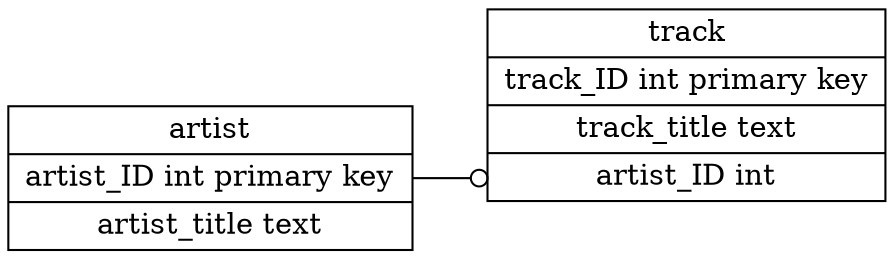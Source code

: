 digraph g {

rankdir=LR

node1[label="artist|
<artist_ID> artist_ID int primary key|
<artist_title> artist_title text" shape=record]

node2[label="track|
<track_ID> track_ID int primary key|
<track_title> track_title text|
<artist_ID> artist_ID int" shape=record]

node1:artist_ID->node2:artist_ID[arrowhead=odot]

}

/*
# #born
*/
